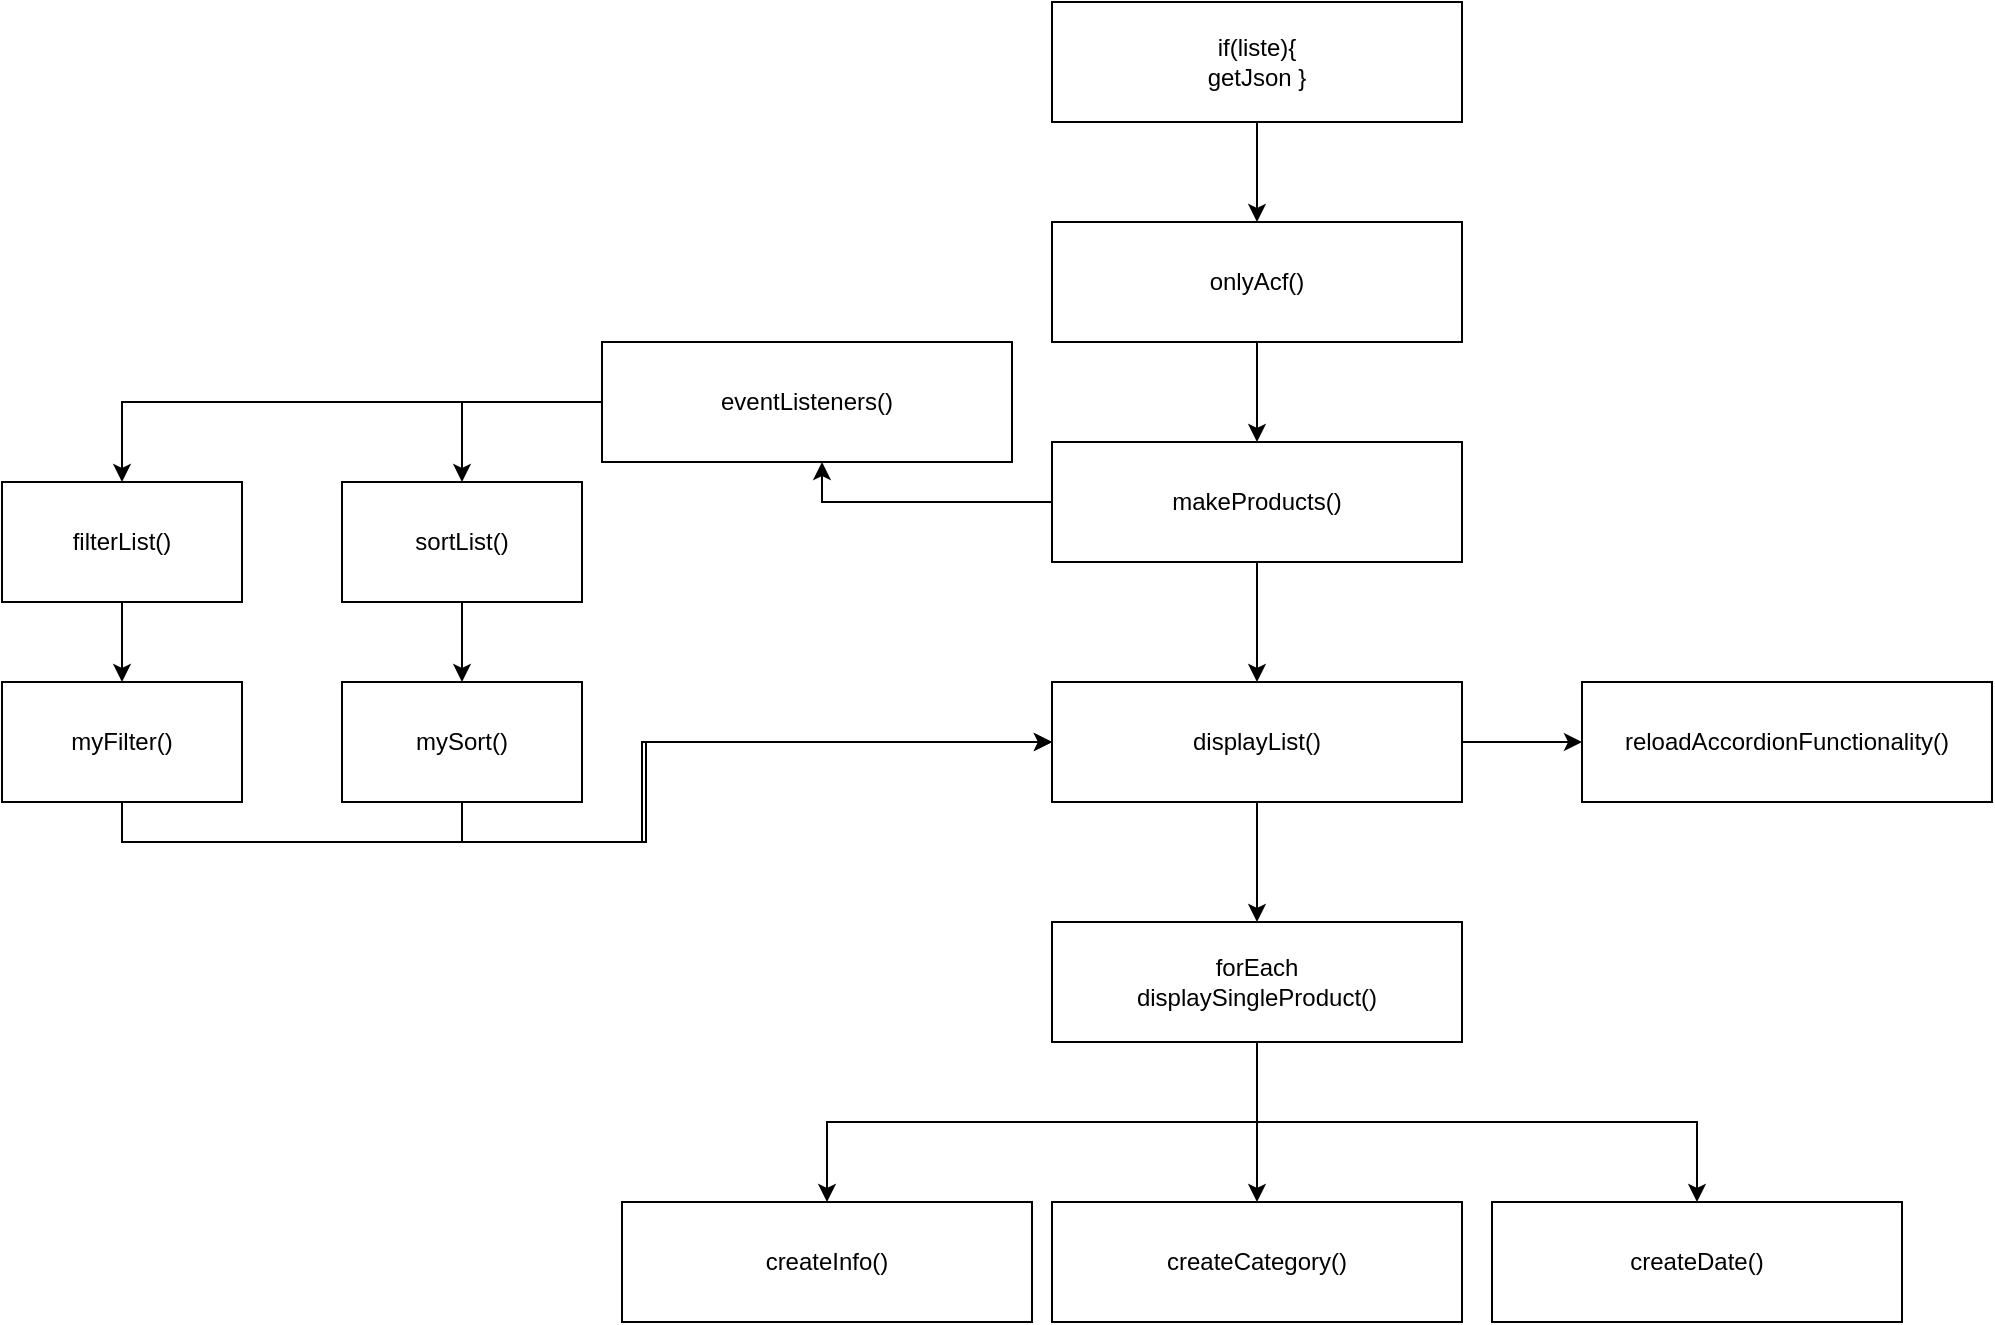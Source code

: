 <mxfile version="13.10.0" type="embed">
    <diagram id="4jtqW4vHgtDJBkApJvUd" name="Page-1">
        <mxGraphModel dx="2020" dy="601" grid="1" gridSize="10" guides="1" tooltips="1" connect="1" arrows="1" fold="1" page="1" pageScale="1" pageWidth="850" pageHeight="1100" math="0" shadow="0">
            <root>
                <mxCell id="0"/>
                <mxCell id="1" parent="0"/>
                <mxCell id="31" style="edgeStyle=orthogonalEdgeStyle;rounded=0;orthogonalLoop=1;jettySize=auto;html=1;exitX=0.5;exitY=1;exitDx=0;exitDy=0;" edge="1" parent="1" source="2" target="5">
                    <mxGeometry relative="1" as="geometry"/>
                </mxCell>
                <mxCell id="2" value="if(liste){&lt;br&gt;getJson }" style="whiteSpace=wrap;html=1;" parent="1" vertex="1">
                    <mxGeometry x="675" y="60" width="205" height="60" as="geometry"/>
                </mxCell>
                <mxCell id="8" value="" style="edgeStyle=orthogonalEdgeStyle;rounded=0;orthogonalLoop=1;jettySize=auto;html=1;" edge="1" parent="1" source="5" target="7">
                    <mxGeometry relative="1" as="geometry"/>
                </mxCell>
                <mxCell id="5" value="onlyAcf()" style="whiteSpace=wrap;html=1;" parent="1" vertex="1">
                    <mxGeometry x="675" y="170" width="205" height="60" as="geometry"/>
                </mxCell>
                <mxCell id="10" value="" style="edgeStyle=orthogonalEdgeStyle;rounded=0;orthogonalLoop=1;jettySize=auto;html=1;" edge="1" parent="1" source="7" target="9">
                    <mxGeometry relative="1" as="geometry">
                        <Array as="points">
                            <mxPoint x="560" y="310"/>
                        </Array>
                    </mxGeometry>
                </mxCell>
                <mxCell id="12" value="" style="edgeStyle=orthogonalEdgeStyle;rounded=0;orthogonalLoop=1;jettySize=auto;html=1;" edge="1" parent="1" source="7" target="11">
                    <mxGeometry relative="1" as="geometry"/>
                </mxCell>
                <mxCell id="25" style="edgeStyle=orthogonalEdgeStyle;rounded=0;orthogonalLoop=1;jettySize=auto;html=1;exitX=0.5;exitY=1;exitDx=0;exitDy=0;" edge="1" parent="1" source="13" target="17">
                    <mxGeometry relative="1" as="geometry"/>
                </mxCell>
                <mxCell id="26" style="edgeStyle=orthogonalEdgeStyle;rounded=0;orthogonalLoop=1;jettySize=auto;html=1;exitX=0.5;exitY=1;exitDx=0;exitDy=0;" edge="1" parent="1" source="13" target="19">
                    <mxGeometry relative="1" as="geometry"/>
                </mxCell>
                <mxCell id="27" style="edgeStyle=orthogonalEdgeStyle;rounded=0;orthogonalLoop=1;jettySize=auto;html=1;exitX=0.5;exitY=1;exitDx=0;exitDy=0;" edge="1" parent="1" source="13" target="23">
                    <mxGeometry relative="1" as="geometry"/>
                </mxCell>
                <mxCell id="7" value="makeProducts()" style="whiteSpace=wrap;html=1;" vertex="1" parent="1">
                    <mxGeometry x="675" y="280" width="205" height="60" as="geometry"/>
                </mxCell>
                <mxCell id="33" value="" style="edgeStyle=orthogonalEdgeStyle;rounded=0;orthogonalLoop=1;jettySize=auto;html=1;" edge="1" parent="1" source="9" target="32">
                    <mxGeometry relative="1" as="geometry"/>
                </mxCell>
                <mxCell id="35" value="" style="edgeStyle=orthogonalEdgeStyle;rounded=0;orthogonalLoop=1;jettySize=auto;html=1;" edge="1" parent="1" source="9" target="34">
                    <mxGeometry relative="1" as="geometry">
                        <Array as="points">
                            <mxPoint x="528" y="260"/>
                            <mxPoint x="380" y="260"/>
                        </Array>
                    </mxGeometry>
                </mxCell>
                <mxCell id="9" value="eventListeners()" style="whiteSpace=wrap;html=1;" vertex="1" parent="1">
                    <mxGeometry x="450" y="230" width="205" height="60" as="geometry"/>
                </mxCell>
                <mxCell id="14" value="" style="edgeStyle=orthogonalEdgeStyle;rounded=0;orthogonalLoop=1;jettySize=auto;html=1;" edge="1" parent="1" source="11" target="13">
                    <mxGeometry relative="1" as="geometry"/>
                </mxCell>
                <mxCell id="46" style="edgeStyle=orthogonalEdgeStyle;rounded=0;orthogonalLoop=1;jettySize=auto;html=1;exitX=1;exitY=0.5;exitDx=0;exitDy=0;" edge="1" parent="1" source="11" target="28">
                    <mxGeometry relative="1" as="geometry"/>
                </mxCell>
                <mxCell id="11" value="displayList()" style="whiteSpace=wrap;html=1;" vertex="1" parent="1">
                    <mxGeometry x="675" y="400" width="205" height="60" as="geometry"/>
                </mxCell>
                <mxCell id="13" value="forEach&lt;br&gt;displaySingleProduct()" style="whiteSpace=wrap;html=1;" vertex="1" parent="1">
                    <mxGeometry x="675" y="520" width="205" height="60" as="geometry"/>
                </mxCell>
                <mxCell id="17" value="createInfo()" style="whiteSpace=wrap;html=1;" vertex="1" parent="1">
                    <mxGeometry x="460" y="660" width="205" height="60" as="geometry"/>
                </mxCell>
                <mxCell id="19" value="createCategory()" style="whiteSpace=wrap;html=1;" vertex="1" parent="1">
                    <mxGeometry x="675" y="660" width="205" height="60" as="geometry"/>
                </mxCell>
                <mxCell id="23" value="createDate()" style="whiteSpace=wrap;html=1;" vertex="1" parent="1">
                    <mxGeometry x="895" y="660" width="205" height="60" as="geometry"/>
                </mxCell>
                <mxCell id="28" value="reloadAccordionFunctionality()" style="whiteSpace=wrap;html=1;" vertex="1" parent="1">
                    <mxGeometry x="940" y="400" width="205" height="60" as="geometry"/>
                </mxCell>
                <mxCell id="41" value="" style="edgeStyle=orthogonalEdgeStyle;rounded=0;orthogonalLoop=1;jettySize=auto;html=1;" edge="1" parent="1" source="32" target="40">
                    <mxGeometry relative="1" as="geometry"/>
                </mxCell>
                <mxCell id="32" value="filterList()" style="whiteSpace=wrap;html=1;" vertex="1" parent="1">
                    <mxGeometry x="150" y="300" width="120" height="60" as="geometry"/>
                </mxCell>
                <mxCell id="39" value="" style="edgeStyle=orthogonalEdgeStyle;rounded=0;orthogonalLoop=1;jettySize=auto;html=1;" edge="1" parent="1" source="34" target="38">
                    <mxGeometry relative="1" as="geometry"/>
                </mxCell>
                <mxCell id="34" value="sortList()" style="whiteSpace=wrap;html=1;" vertex="1" parent="1">
                    <mxGeometry x="320" y="300" width="120" height="60" as="geometry"/>
                </mxCell>
                <mxCell id="45" style="edgeStyle=orthogonalEdgeStyle;rounded=0;orthogonalLoop=1;jettySize=auto;html=1;exitX=0.5;exitY=1;exitDx=0;exitDy=0;entryX=0;entryY=0.5;entryDx=0;entryDy=0;" edge="1" parent="1" source="38" target="11">
                    <mxGeometry relative="1" as="geometry">
                        <Array as="points">
                            <mxPoint x="380" y="480"/>
                            <mxPoint x="470" y="480"/>
                            <mxPoint x="470" y="430"/>
                        </Array>
                    </mxGeometry>
                </mxCell>
                <mxCell id="38" value="mySort()" style="whiteSpace=wrap;html=1;" vertex="1" parent="1">
                    <mxGeometry x="320" y="400" width="120" height="60" as="geometry"/>
                </mxCell>
                <mxCell id="43" style="edgeStyle=orthogonalEdgeStyle;rounded=0;orthogonalLoop=1;jettySize=auto;html=1;exitX=0.5;exitY=1;exitDx=0;exitDy=0;" edge="1" parent="1" source="40" target="11">
                    <mxGeometry relative="1" as="geometry">
                        <Array as="points">
                            <mxPoint x="210" y="480"/>
                            <mxPoint x="472" y="480"/>
                            <mxPoint x="472" y="430"/>
                        </Array>
                    </mxGeometry>
                </mxCell>
                <mxCell id="40" value="myFilter()" style="whiteSpace=wrap;html=1;" vertex="1" parent="1">
                    <mxGeometry x="150" y="400" width="120" height="60" as="geometry"/>
                </mxCell>
                <mxCell id="44" style="edgeStyle=orthogonalEdgeStyle;rounded=0;orthogonalLoop=1;jettySize=auto;html=1;exitX=0.5;exitY=1;exitDx=0;exitDy=0;" edge="1" parent="1" source="11" target="11">
                    <mxGeometry relative="1" as="geometry"/>
                </mxCell>
            </root>
        </mxGraphModel>
    </diagram>
</mxfile>